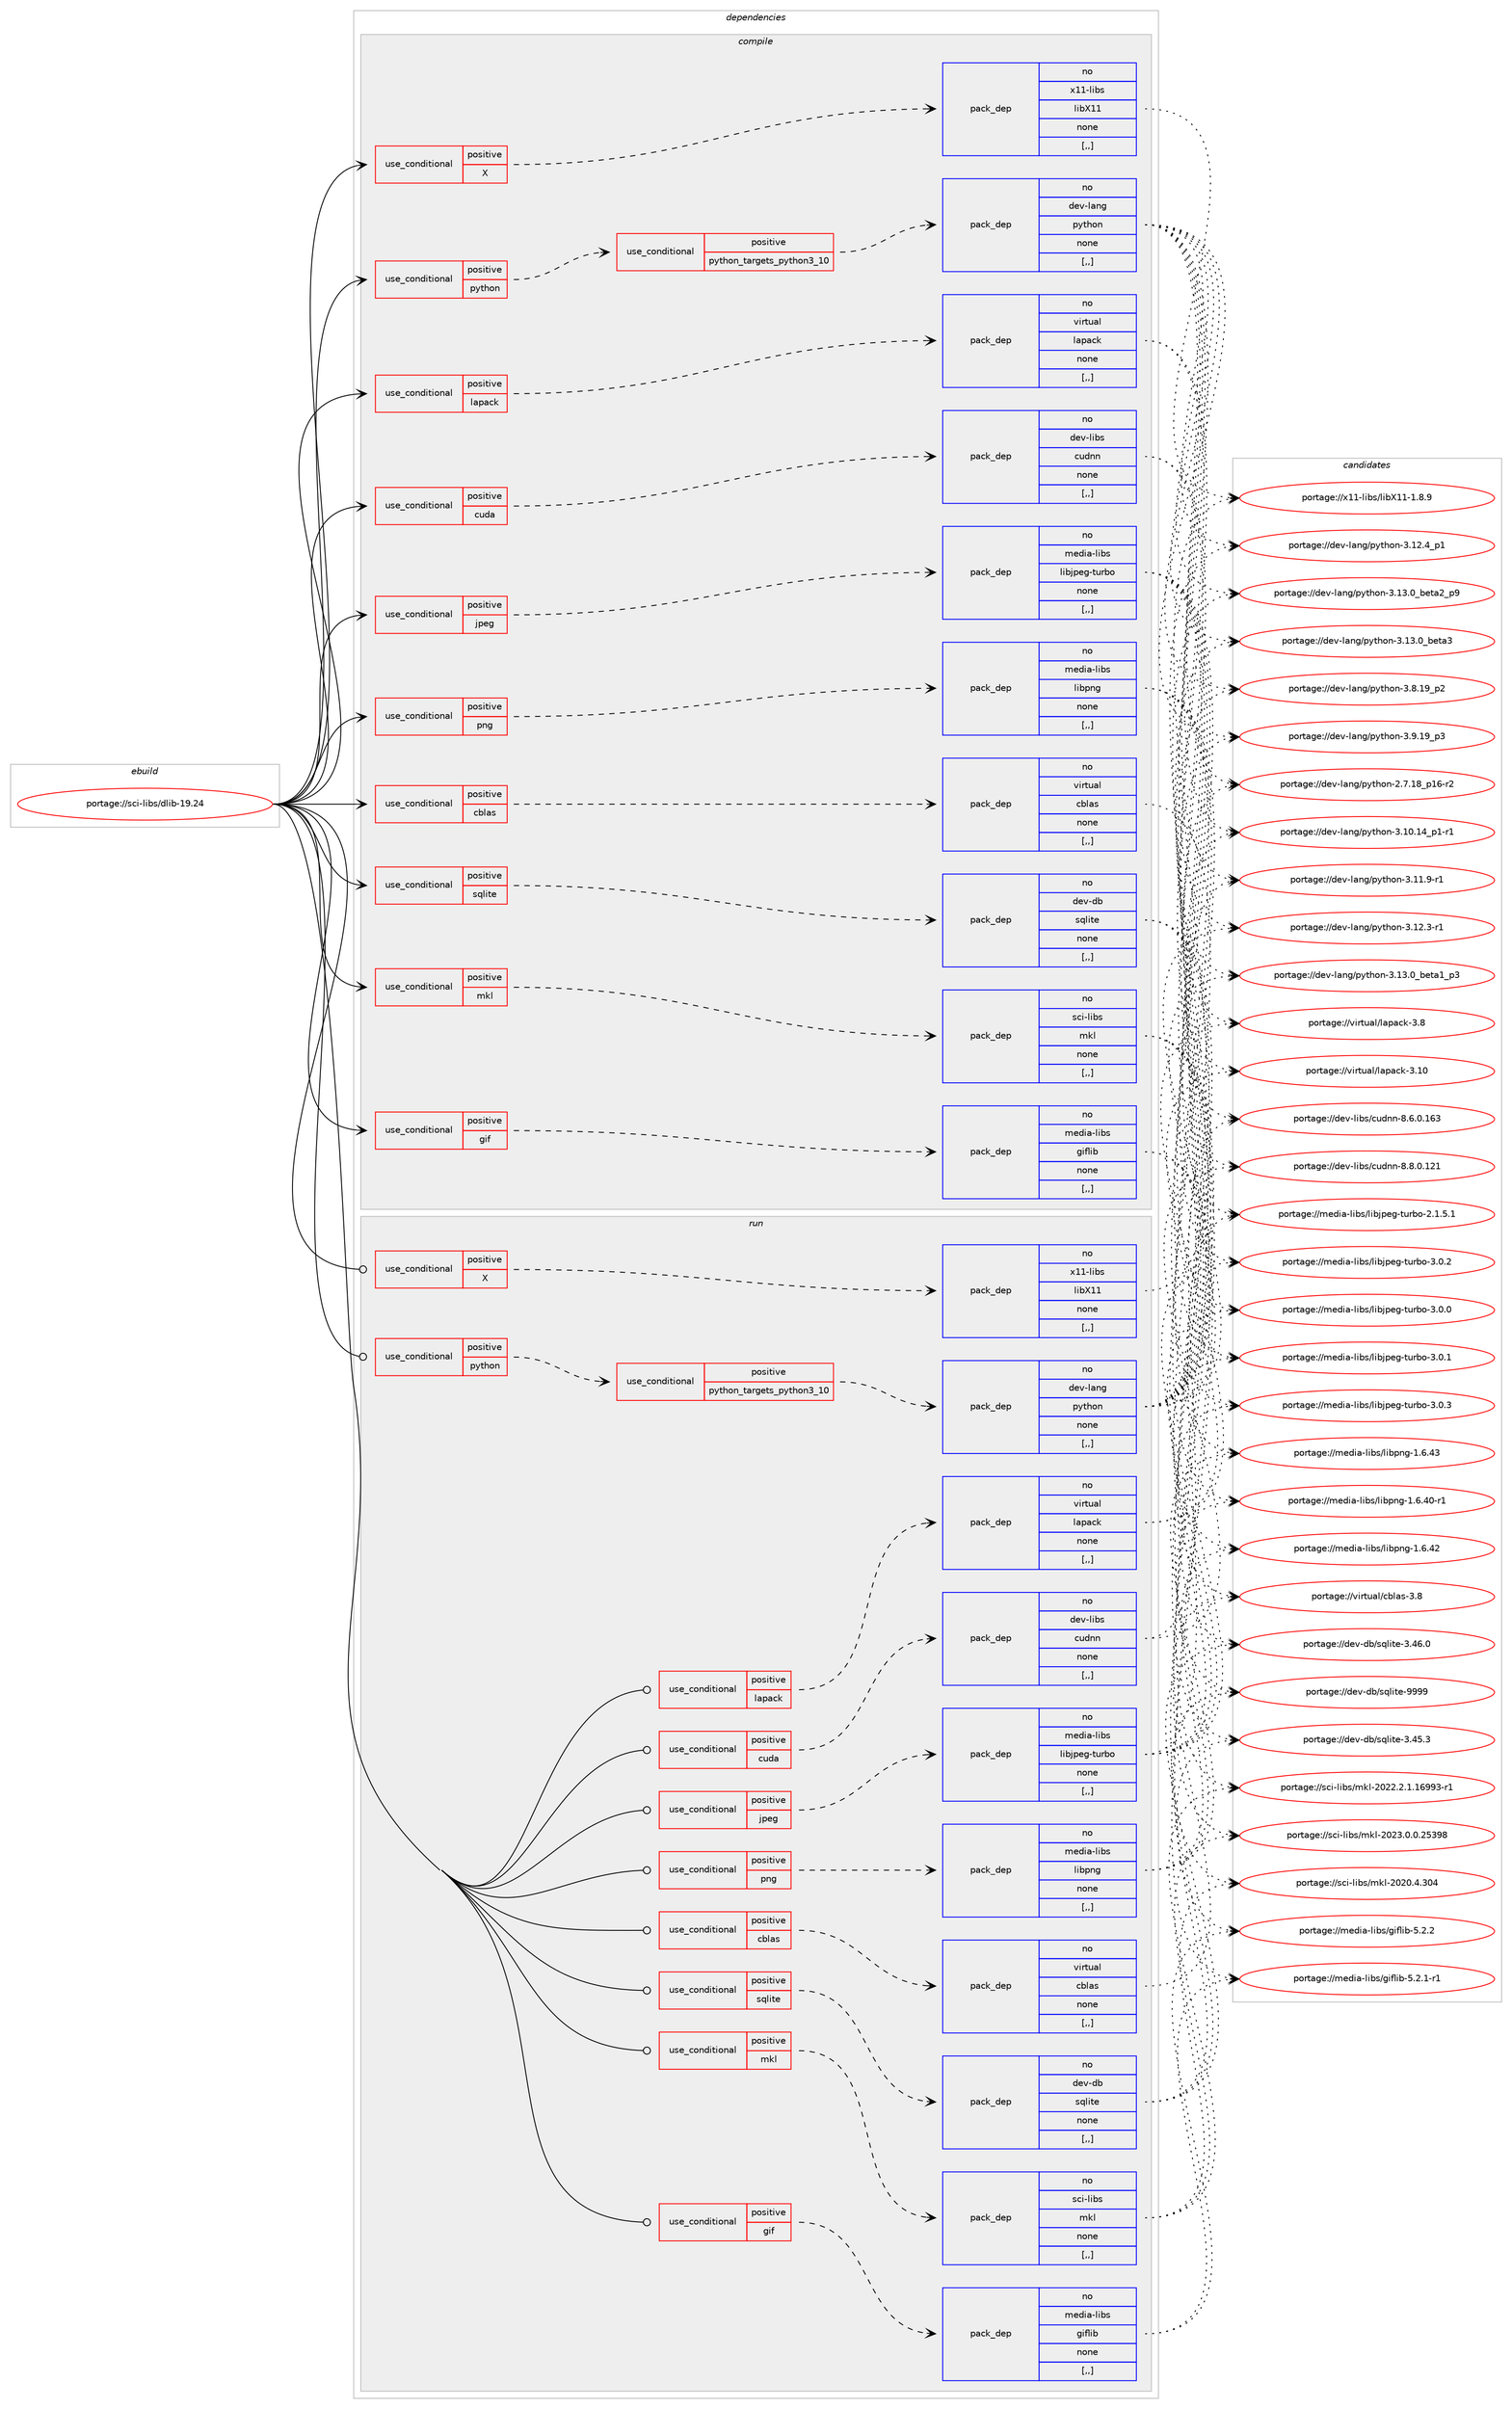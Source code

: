 digraph prolog {

# *************
# Graph options
# *************

newrank=true;
concentrate=true;
compound=true;
graph [rankdir=LR,fontname=Helvetica,fontsize=10,ranksep=1.5];#, ranksep=2.5, nodesep=0.2];
edge  [arrowhead=vee];
node  [fontname=Helvetica,fontsize=10];

# **********
# The ebuild
# **********

subgraph cluster_leftcol {
color=gray;
rank=same;
label=<<i>ebuild</i>>;
id [label="portage://sci-libs/dlib-19.24", color=red, width=4, href="../sci-libs/dlib-19.24.svg"];
}

# ****************
# The dependencies
# ****************

subgraph cluster_midcol {
color=gray;
label=<<i>dependencies</i>>;
subgraph cluster_compile {
fillcolor="#eeeeee";
style=filled;
label=<<i>compile</i>>;
subgraph cond103316 {
dependency391601 [label=<<TABLE BORDER="0" CELLBORDER="1" CELLSPACING="0" CELLPADDING="4"><TR><TD ROWSPAN="3" CELLPADDING="10">use_conditional</TD></TR><TR><TD>positive</TD></TR><TR><TD>X</TD></TR></TABLE>>, shape=none, color=red];
subgraph pack285502 {
dependency391602 [label=<<TABLE BORDER="0" CELLBORDER="1" CELLSPACING="0" CELLPADDING="4" WIDTH="220"><TR><TD ROWSPAN="6" CELLPADDING="30">pack_dep</TD></TR><TR><TD WIDTH="110">no</TD></TR><TR><TD>x11-libs</TD></TR><TR><TD>libX11</TD></TR><TR><TD>none</TD></TR><TR><TD>[,,]</TD></TR></TABLE>>, shape=none, color=blue];
}
dependency391601:e -> dependency391602:w [weight=20,style="dashed",arrowhead="vee"];
}
id:e -> dependency391601:w [weight=20,style="solid",arrowhead="vee"];
subgraph cond103317 {
dependency391603 [label=<<TABLE BORDER="0" CELLBORDER="1" CELLSPACING="0" CELLPADDING="4"><TR><TD ROWSPAN="3" CELLPADDING="10">use_conditional</TD></TR><TR><TD>positive</TD></TR><TR><TD>cblas</TD></TR></TABLE>>, shape=none, color=red];
subgraph pack285503 {
dependency391604 [label=<<TABLE BORDER="0" CELLBORDER="1" CELLSPACING="0" CELLPADDING="4" WIDTH="220"><TR><TD ROWSPAN="6" CELLPADDING="30">pack_dep</TD></TR><TR><TD WIDTH="110">no</TD></TR><TR><TD>virtual</TD></TR><TR><TD>cblas</TD></TR><TR><TD>none</TD></TR><TR><TD>[,,]</TD></TR></TABLE>>, shape=none, color=blue];
}
dependency391603:e -> dependency391604:w [weight=20,style="dashed",arrowhead="vee"];
}
id:e -> dependency391603:w [weight=20,style="solid",arrowhead="vee"];
subgraph cond103318 {
dependency391605 [label=<<TABLE BORDER="0" CELLBORDER="1" CELLSPACING="0" CELLPADDING="4"><TR><TD ROWSPAN="3" CELLPADDING="10">use_conditional</TD></TR><TR><TD>positive</TD></TR><TR><TD>cuda</TD></TR></TABLE>>, shape=none, color=red];
subgraph pack285504 {
dependency391606 [label=<<TABLE BORDER="0" CELLBORDER="1" CELLSPACING="0" CELLPADDING="4" WIDTH="220"><TR><TD ROWSPAN="6" CELLPADDING="30">pack_dep</TD></TR><TR><TD WIDTH="110">no</TD></TR><TR><TD>dev-libs</TD></TR><TR><TD>cudnn</TD></TR><TR><TD>none</TD></TR><TR><TD>[,,]</TD></TR></TABLE>>, shape=none, color=blue];
}
dependency391605:e -> dependency391606:w [weight=20,style="dashed",arrowhead="vee"];
}
id:e -> dependency391605:w [weight=20,style="solid",arrowhead="vee"];
subgraph cond103319 {
dependency391607 [label=<<TABLE BORDER="0" CELLBORDER="1" CELLSPACING="0" CELLPADDING="4"><TR><TD ROWSPAN="3" CELLPADDING="10">use_conditional</TD></TR><TR><TD>positive</TD></TR><TR><TD>gif</TD></TR></TABLE>>, shape=none, color=red];
subgraph pack285505 {
dependency391608 [label=<<TABLE BORDER="0" CELLBORDER="1" CELLSPACING="0" CELLPADDING="4" WIDTH="220"><TR><TD ROWSPAN="6" CELLPADDING="30">pack_dep</TD></TR><TR><TD WIDTH="110">no</TD></TR><TR><TD>media-libs</TD></TR><TR><TD>giflib</TD></TR><TR><TD>none</TD></TR><TR><TD>[,,]</TD></TR></TABLE>>, shape=none, color=blue];
}
dependency391607:e -> dependency391608:w [weight=20,style="dashed",arrowhead="vee"];
}
id:e -> dependency391607:w [weight=20,style="solid",arrowhead="vee"];
subgraph cond103320 {
dependency391609 [label=<<TABLE BORDER="0" CELLBORDER="1" CELLSPACING="0" CELLPADDING="4"><TR><TD ROWSPAN="3" CELLPADDING="10">use_conditional</TD></TR><TR><TD>positive</TD></TR><TR><TD>jpeg</TD></TR></TABLE>>, shape=none, color=red];
subgraph pack285506 {
dependency391610 [label=<<TABLE BORDER="0" CELLBORDER="1" CELLSPACING="0" CELLPADDING="4" WIDTH="220"><TR><TD ROWSPAN="6" CELLPADDING="30">pack_dep</TD></TR><TR><TD WIDTH="110">no</TD></TR><TR><TD>media-libs</TD></TR><TR><TD>libjpeg-turbo</TD></TR><TR><TD>none</TD></TR><TR><TD>[,,]</TD></TR></TABLE>>, shape=none, color=blue];
}
dependency391609:e -> dependency391610:w [weight=20,style="dashed",arrowhead="vee"];
}
id:e -> dependency391609:w [weight=20,style="solid",arrowhead="vee"];
subgraph cond103321 {
dependency391611 [label=<<TABLE BORDER="0" CELLBORDER="1" CELLSPACING="0" CELLPADDING="4"><TR><TD ROWSPAN="3" CELLPADDING="10">use_conditional</TD></TR><TR><TD>positive</TD></TR><TR><TD>lapack</TD></TR></TABLE>>, shape=none, color=red];
subgraph pack285507 {
dependency391612 [label=<<TABLE BORDER="0" CELLBORDER="1" CELLSPACING="0" CELLPADDING="4" WIDTH="220"><TR><TD ROWSPAN="6" CELLPADDING="30">pack_dep</TD></TR><TR><TD WIDTH="110">no</TD></TR><TR><TD>virtual</TD></TR><TR><TD>lapack</TD></TR><TR><TD>none</TD></TR><TR><TD>[,,]</TD></TR></TABLE>>, shape=none, color=blue];
}
dependency391611:e -> dependency391612:w [weight=20,style="dashed",arrowhead="vee"];
}
id:e -> dependency391611:w [weight=20,style="solid",arrowhead="vee"];
subgraph cond103322 {
dependency391613 [label=<<TABLE BORDER="0" CELLBORDER="1" CELLSPACING="0" CELLPADDING="4"><TR><TD ROWSPAN="3" CELLPADDING="10">use_conditional</TD></TR><TR><TD>positive</TD></TR><TR><TD>mkl</TD></TR></TABLE>>, shape=none, color=red];
subgraph pack285508 {
dependency391614 [label=<<TABLE BORDER="0" CELLBORDER="1" CELLSPACING="0" CELLPADDING="4" WIDTH="220"><TR><TD ROWSPAN="6" CELLPADDING="30">pack_dep</TD></TR><TR><TD WIDTH="110">no</TD></TR><TR><TD>sci-libs</TD></TR><TR><TD>mkl</TD></TR><TR><TD>none</TD></TR><TR><TD>[,,]</TD></TR></TABLE>>, shape=none, color=blue];
}
dependency391613:e -> dependency391614:w [weight=20,style="dashed",arrowhead="vee"];
}
id:e -> dependency391613:w [weight=20,style="solid",arrowhead="vee"];
subgraph cond103323 {
dependency391615 [label=<<TABLE BORDER="0" CELLBORDER="1" CELLSPACING="0" CELLPADDING="4"><TR><TD ROWSPAN="3" CELLPADDING="10">use_conditional</TD></TR><TR><TD>positive</TD></TR><TR><TD>png</TD></TR></TABLE>>, shape=none, color=red];
subgraph pack285509 {
dependency391616 [label=<<TABLE BORDER="0" CELLBORDER="1" CELLSPACING="0" CELLPADDING="4" WIDTH="220"><TR><TD ROWSPAN="6" CELLPADDING="30">pack_dep</TD></TR><TR><TD WIDTH="110">no</TD></TR><TR><TD>media-libs</TD></TR><TR><TD>libpng</TD></TR><TR><TD>none</TD></TR><TR><TD>[,,]</TD></TR></TABLE>>, shape=none, color=blue];
}
dependency391615:e -> dependency391616:w [weight=20,style="dashed",arrowhead="vee"];
}
id:e -> dependency391615:w [weight=20,style="solid",arrowhead="vee"];
subgraph cond103324 {
dependency391617 [label=<<TABLE BORDER="0" CELLBORDER="1" CELLSPACING="0" CELLPADDING="4"><TR><TD ROWSPAN="3" CELLPADDING="10">use_conditional</TD></TR><TR><TD>positive</TD></TR><TR><TD>python</TD></TR></TABLE>>, shape=none, color=red];
subgraph cond103325 {
dependency391618 [label=<<TABLE BORDER="0" CELLBORDER="1" CELLSPACING="0" CELLPADDING="4"><TR><TD ROWSPAN="3" CELLPADDING="10">use_conditional</TD></TR><TR><TD>positive</TD></TR><TR><TD>python_targets_python3_10</TD></TR></TABLE>>, shape=none, color=red];
subgraph pack285510 {
dependency391619 [label=<<TABLE BORDER="0" CELLBORDER="1" CELLSPACING="0" CELLPADDING="4" WIDTH="220"><TR><TD ROWSPAN="6" CELLPADDING="30">pack_dep</TD></TR><TR><TD WIDTH="110">no</TD></TR><TR><TD>dev-lang</TD></TR><TR><TD>python</TD></TR><TR><TD>none</TD></TR><TR><TD>[,,]</TD></TR></TABLE>>, shape=none, color=blue];
}
dependency391618:e -> dependency391619:w [weight=20,style="dashed",arrowhead="vee"];
}
dependency391617:e -> dependency391618:w [weight=20,style="dashed",arrowhead="vee"];
}
id:e -> dependency391617:w [weight=20,style="solid",arrowhead="vee"];
subgraph cond103326 {
dependency391620 [label=<<TABLE BORDER="0" CELLBORDER="1" CELLSPACING="0" CELLPADDING="4"><TR><TD ROWSPAN="3" CELLPADDING="10">use_conditional</TD></TR><TR><TD>positive</TD></TR><TR><TD>sqlite</TD></TR></TABLE>>, shape=none, color=red];
subgraph pack285511 {
dependency391621 [label=<<TABLE BORDER="0" CELLBORDER="1" CELLSPACING="0" CELLPADDING="4" WIDTH="220"><TR><TD ROWSPAN="6" CELLPADDING="30">pack_dep</TD></TR><TR><TD WIDTH="110">no</TD></TR><TR><TD>dev-db</TD></TR><TR><TD>sqlite</TD></TR><TR><TD>none</TD></TR><TR><TD>[,,]</TD></TR></TABLE>>, shape=none, color=blue];
}
dependency391620:e -> dependency391621:w [weight=20,style="dashed",arrowhead="vee"];
}
id:e -> dependency391620:w [weight=20,style="solid",arrowhead="vee"];
}
subgraph cluster_compileandrun {
fillcolor="#eeeeee";
style=filled;
label=<<i>compile and run</i>>;
}
subgraph cluster_run {
fillcolor="#eeeeee";
style=filled;
label=<<i>run</i>>;
subgraph cond103327 {
dependency391622 [label=<<TABLE BORDER="0" CELLBORDER="1" CELLSPACING="0" CELLPADDING="4"><TR><TD ROWSPAN="3" CELLPADDING="10">use_conditional</TD></TR><TR><TD>positive</TD></TR><TR><TD>X</TD></TR></TABLE>>, shape=none, color=red];
subgraph pack285512 {
dependency391623 [label=<<TABLE BORDER="0" CELLBORDER="1" CELLSPACING="0" CELLPADDING="4" WIDTH="220"><TR><TD ROWSPAN="6" CELLPADDING="30">pack_dep</TD></TR><TR><TD WIDTH="110">no</TD></TR><TR><TD>x11-libs</TD></TR><TR><TD>libX11</TD></TR><TR><TD>none</TD></TR><TR><TD>[,,]</TD></TR></TABLE>>, shape=none, color=blue];
}
dependency391622:e -> dependency391623:w [weight=20,style="dashed",arrowhead="vee"];
}
id:e -> dependency391622:w [weight=20,style="solid",arrowhead="odot"];
subgraph cond103328 {
dependency391624 [label=<<TABLE BORDER="0" CELLBORDER="1" CELLSPACING="0" CELLPADDING="4"><TR><TD ROWSPAN="3" CELLPADDING="10">use_conditional</TD></TR><TR><TD>positive</TD></TR><TR><TD>cblas</TD></TR></TABLE>>, shape=none, color=red];
subgraph pack285513 {
dependency391625 [label=<<TABLE BORDER="0" CELLBORDER="1" CELLSPACING="0" CELLPADDING="4" WIDTH="220"><TR><TD ROWSPAN="6" CELLPADDING="30">pack_dep</TD></TR><TR><TD WIDTH="110">no</TD></TR><TR><TD>virtual</TD></TR><TR><TD>cblas</TD></TR><TR><TD>none</TD></TR><TR><TD>[,,]</TD></TR></TABLE>>, shape=none, color=blue];
}
dependency391624:e -> dependency391625:w [weight=20,style="dashed",arrowhead="vee"];
}
id:e -> dependency391624:w [weight=20,style="solid",arrowhead="odot"];
subgraph cond103329 {
dependency391626 [label=<<TABLE BORDER="0" CELLBORDER="1" CELLSPACING="0" CELLPADDING="4"><TR><TD ROWSPAN="3" CELLPADDING="10">use_conditional</TD></TR><TR><TD>positive</TD></TR><TR><TD>cuda</TD></TR></TABLE>>, shape=none, color=red];
subgraph pack285514 {
dependency391627 [label=<<TABLE BORDER="0" CELLBORDER="1" CELLSPACING="0" CELLPADDING="4" WIDTH="220"><TR><TD ROWSPAN="6" CELLPADDING="30">pack_dep</TD></TR><TR><TD WIDTH="110">no</TD></TR><TR><TD>dev-libs</TD></TR><TR><TD>cudnn</TD></TR><TR><TD>none</TD></TR><TR><TD>[,,]</TD></TR></TABLE>>, shape=none, color=blue];
}
dependency391626:e -> dependency391627:w [weight=20,style="dashed",arrowhead="vee"];
}
id:e -> dependency391626:w [weight=20,style="solid",arrowhead="odot"];
subgraph cond103330 {
dependency391628 [label=<<TABLE BORDER="0" CELLBORDER="1" CELLSPACING="0" CELLPADDING="4"><TR><TD ROWSPAN="3" CELLPADDING="10">use_conditional</TD></TR><TR><TD>positive</TD></TR><TR><TD>gif</TD></TR></TABLE>>, shape=none, color=red];
subgraph pack285515 {
dependency391629 [label=<<TABLE BORDER="0" CELLBORDER="1" CELLSPACING="0" CELLPADDING="4" WIDTH="220"><TR><TD ROWSPAN="6" CELLPADDING="30">pack_dep</TD></TR><TR><TD WIDTH="110">no</TD></TR><TR><TD>media-libs</TD></TR><TR><TD>giflib</TD></TR><TR><TD>none</TD></TR><TR><TD>[,,]</TD></TR></TABLE>>, shape=none, color=blue];
}
dependency391628:e -> dependency391629:w [weight=20,style="dashed",arrowhead="vee"];
}
id:e -> dependency391628:w [weight=20,style="solid",arrowhead="odot"];
subgraph cond103331 {
dependency391630 [label=<<TABLE BORDER="0" CELLBORDER="1" CELLSPACING="0" CELLPADDING="4"><TR><TD ROWSPAN="3" CELLPADDING="10">use_conditional</TD></TR><TR><TD>positive</TD></TR><TR><TD>jpeg</TD></TR></TABLE>>, shape=none, color=red];
subgraph pack285516 {
dependency391631 [label=<<TABLE BORDER="0" CELLBORDER="1" CELLSPACING="0" CELLPADDING="4" WIDTH="220"><TR><TD ROWSPAN="6" CELLPADDING="30">pack_dep</TD></TR><TR><TD WIDTH="110">no</TD></TR><TR><TD>media-libs</TD></TR><TR><TD>libjpeg-turbo</TD></TR><TR><TD>none</TD></TR><TR><TD>[,,]</TD></TR></TABLE>>, shape=none, color=blue];
}
dependency391630:e -> dependency391631:w [weight=20,style="dashed",arrowhead="vee"];
}
id:e -> dependency391630:w [weight=20,style="solid",arrowhead="odot"];
subgraph cond103332 {
dependency391632 [label=<<TABLE BORDER="0" CELLBORDER="1" CELLSPACING="0" CELLPADDING="4"><TR><TD ROWSPAN="3" CELLPADDING="10">use_conditional</TD></TR><TR><TD>positive</TD></TR><TR><TD>lapack</TD></TR></TABLE>>, shape=none, color=red];
subgraph pack285517 {
dependency391633 [label=<<TABLE BORDER="0" CELLBORDER="1" CELLSPACING="0" CELLPADDING="4" WIDTH="220"><TR><TD ROWSPAN="6" CELLPADDING="30">pack_dep</TD></TR><TR><TD WIDTH="110">no</TD></TR><TR><TD>virtual</TD></TR><TR><TD>lapack</TD></TR><TR><TD>none</TD></TR><TR><TD>[,,]</TD></TR></TABLE>>, shape=none, color=blue];
}
dependency391632:e -> dependency391633:w [weight=20,style="dashed",arrowhead="vee"];
}
id:e -> dependency391632:w [weight=20,style="solid",arrowhead="odot"];
subgraph cond103333 {
dependency391634 [label=<<TABLE BORDER="0" CELLBORDER="1" CELLSPACING="0" CELLPADDING="4"><TR><TD ROWSPAN="3" CELLPADDING="10">use_conditional</TD></TR><TR><TD>positive</TD></TR><TR><TD>mkl</TD></TR></TABLE>>, shape=none, color=red];
subgraph pack285518 {
dependency391635 [label=<<TABLE BORDER="0" CELLBORDER="1" CELLSPACING="0" CELLPADDING="4" WIDTH="220"><TR><TD ROWSPAN="6" CELLPADDING="30">pack_dep</TD></TR><TR><TD WIDTH="110">no</TD></TR><TR><TD>sci-libs</TD></TR><TR><TD>mkl</TD></TR><TR><TD>none</TD></TR><TR><TD>[,,]</TD></TR></TABLE>>, shape=none, color=blue];
}
dependency391634:e -> dependency391635:w [weight=20,style="dashed",arrowhead="vee"];
}
id:e -> dependency391634:w [weight=20,style="solid",arrowhead="odot"];
subgraph cond103334 {
dependency391636 [label=<<TABLE BORDER="0" CELLBORDER="1" CELLSPACING="0" CELLPADDING="4"><TR><TD ROWSPAN="3" CELLPADDING="10">use_conditional</TD></TR><TR><TD>positive</TD></TR><TR><TD>png</TD></TR></TABLE>>, shape=none, color=red];
subgraph pack285519 {
dependency391637 [label=<<TABLE BORDER="0" CELLBORDER="1" CELLSPACING="0" CELLPADDING="4" WIDTH="220"><TR><TD ROWSPAN="6" CELLPADDING="30">pack_dep</TD></TR><TR><TD WIDTH="110">no</TD></TR><TR><TD>media-libs</TD></TR><TR><TD>libpng</TD></TR><TR><TD>none</TD></TR><TR><TD>[,,]</TD></TR></TABLE>>, shape=none, color=blue];
}
dependency391636:e -> dependency391637:w [weight=20,style="dashed",arrowhead="vee"];
}
id:e -> dependency391636:w [weight=20,style="solid",arrowhead="odot"];
subgraph cond103335 {
dependency391638 [label=<<TABLE BORDER="0" CELLBORDER="1" CELLSPACING="0" CELLPADDING="4"><TR><TD ROWSPAN="3" CELLPADDING="10">use_conditional</TD></TR><TR><TD>positive</TD></TR><TR><TD>python</TD></TR></TABLE>>, shape=none, color=red];
subgraph cond103336 {
dependency391639 [label=<<TABLE BORDER="0" CELLBORDER="1" CELLSPACING="0" CELLPADDING="4"><TR><TD ROWSPAN="3" CELLPADDING="10">use_conditional</TD></TR><TR><TD>positive</TD></TR><TR><TD>python_targets_python3_10</TD></TR></TABLE>>, shape=none, color=red];
subgraph pack285520 {
dependency391640 [label=<<TABLE BORDER="0" CELLBORDER="1" CELLSPACING="0" CELLPADDING="4" WIDTH="220"><TR><TD ROWSPAN="6" CELLPADDING="30">pack_dep</TD></TR><TR><TD WIDTH="110">no</TD></TR><TR><TD>dev-lang</TD></TR><TR><TD>python</TD></TR><TR><TD>none</TD></TR><TR><TD>[,,]</TD></TR></TABLE>>, shape=none, color=blue];
}
dependency391639:e -> dependency391640:w [weight=20,style="dashed",arrowhead="vee"];
}
dependency391638:e -> dependency391639:w [weight=20,style="dashed",arrowhead="vee"];
}
id:e -> dependency391638:w [weight=20,style="solid",arrowhead="odot"];
subgraph cond103337 {
dependency391641 [label=<<TABLE BORDER="0" CELLBORDER="1" CELLSPACING="0" CELLPADDING="4"><TR><TD ROWSPAN="3" CELLPADDING="10">use_conditional</TD></TR><TR><TD>positive</TD></TR><TR><TD>sqlite</TD></TR></TABLE>>, shape=none, color=red];
subgraph pack285521 {
dependency391642 [label=<<TABLE BORDER="0" CELLBORDER="1" CELLSPACING="0" CELLPADDING="4" WIDTH="220"><TR><TD ROWSPAN="6" CELLPADDING="30">pack_dep</TD></TR><TR><TD WIDTH="110">no</TD></TR><TR><TD>dev-db</TD></TR><TR><TD>sqlite</TD></TR><TR><TD>none</TD></TR><TR><TD>[,,]</TD></TR></TABLE>>, shape=none, color=blue];
}
dependency391641:e -> dependency391642:w [weight=20,style="dashed",arrowhead="vee"];
}
id:e -> dependency391641:w [weight=20,style="solid",arrowhead="odot"];
}
}

# **************
# The candidates
# **************

subgraph cluster_choices {
rank=same;
color=gray;
label=<<i>candidates</i>>;

subgraph choice285502 {
color=black;
nodesep=1;
choice120494945108105981154710810598884949454946564657 [label="portage://x11-libs/libX11-1.8.9", color=red, width=4,href="../x11-libs/libX11-1.8.9.svg"];
dependency391602:e -> choice120494945108105981154710810598884949454946564657:w [style=dotted,weight="100"];
}
subgraph choice285503 {
color=black;
nodesep=1;
choice118105114116117971084799981089711545514656 [label="portage://virtual/cblas-3.8", color=red, width=4,href="../virtual/cblas-3.8.svg"];
dependency391604:e -> choice118105114116117971084799981089711545514656:w [style=dotted,weight="100"];
}
subgraph choice285504 {
color=black;
nodesep=1;
choice1001011184510810598115479911710011011045564654464846495451 [label="portage://dev-libs/cudnn-8.6.0.163", color=red, width=4,href="../dev-libs/cudnn-8.6.0.163.svg"];
choice1001011184510810598115479911710011011045564656464846495049 [label="portage://dev-libs/cudnn-8.8.0.121", color=red, width=4,href="../dev-libs/cudnn-8.8.0.121.svg"];
dependency391606:e -> choice1001011184510810598115479911710011011045564654464846495451:w [style=dotted,weight="100"];
dependency391606:e -> choice1001011184510810598115479911710011011045564656464846495049:w [style=dotted,weight="100"];
}
subgraph choice285505 {
color=black;
nodesep=1;
choice10910110010597451081059811547103105102108105984553465046494511449 [label="portage://media-libs/giflib-5.2.1-r1", color=red, width=4,href="../media-libs/giflib-5.2.1-r1.svg"];
choice1091011001059745108105981154710310510210810598455346504650 [label="portage://media-libs/giflib-5.2.2", color=red, width=4,href="../media-libs/giflib-5.2.2.svg"];
dependency391608:e -> choice10910110010597451081059811547103105102108105984553465046494511449:w [style=dotted,weight="100"];
dependency391608:e -> choice1091011001059745108105981154710310510210810598455346504650:w [style=dotted,weight="100"];
}
subgraph choice285506 {
color=black;
nodesep=1;
choice109101100105974510810598115471081059810611210110345116117114981114550464946534649 [label="portage://media-libs/libjpeg-turbo-2.1.5.1", color=red, width=4,href="../media-libs/libjpeg-turbo-2.1.5.1.svg"];
choice10910110010597451081059811547108105981061121011034511611711498111455146484648 [label="portage://media-libs/libjpeg-turbo-3.0.0", color=red, width=4,href="../media-libs/libjpeg-turbo-3.0.0.svg"];
choice10910110010597451081059811547108105981061121011034511611711498111455146484649 [label="portage://media-libs/libjpeg-turbo-3.0.1", color=red, width=4,href="../media-libs/libjpeg-turbo-3.0.1.svg"];
choice10910110010597451081059811547108105981061121011034511611711498111455146484650 [label="portage://media-libs/libjpeg-turbo-3.0.2", color=red, width=4,href="../media-libs/libjpeg-turbo-3.0.2.svg"];
choice10910110010597451081059811547108105981061121011034511611711498111455146484651 [label="portage://media-libs/libjpeg-turbo-3.0.3", color=red, width=4,href="../media-libs/libjpeg-turbo-3.0.3.svg"];
dependency391610:e -> choice109101100105974510810598115471081059810611210110345116117114981114550464946534649:w [style=dotted,weight="100"];
dependency391610:e -> choice10910110010597451081059811547108105981061121011034511611711498111455146484648:w [style=dotted,weight="100"];
dependency391610:e -> choice10910110010597451081059811547108105981061121011034511611711498111455146484649:w [style=dotted,weight="100"];
dependency391610:e -> choice10910110010597451081059811547108105981061121011034511611711498111455146484650:w [style=dotted,weight="100"];
dependency391610:e -> choice10910110010597451081059811547108105981061121011034511611711498111455146484651:w [style=dotted,weight="100"];
}
subgraph choice285507 {
color=black;
nodesep=1;
choice11810511411611797108471089711297991074551464948 [label="portage://virtual/lapack-3.10", color=red, width=4,href="../virtual/lapack-3.10.svg"];
choice118105114116117971084710897112979910745514656 [label="portage://virtual/lapack-3.8", color=red, width=4,href="../virtual/lapack-3.8.svg"];
dependency391612:e -> choice11810511411611797108471089711297991074551464948:w [style=dotted,weight="100"];
dependency391612:e -> choice118105114116117971084710897112979910745514656:w [style=dotted,weight="100"];
}
subgraph choice285508 {
color=black;
nodesep=1;
choice115991054510810598115471091071084550485048465246514852 [label="portage://sci-libs/mkl-2020.4.304", color=red, width=4,href="../sci-libs/mkl-2020.4.304.svg"];
choice115991054510810598115471091071084550485050465046494649545757514511449 [label="portage://sci-libs/mkl-2022.2.1.16993-r1", color=red, width=4,href="../sci-libs/mkl-2022.2.1.16993-r1.svg"];
choice11599105451081059811547109107108455048505146484648465053515756 [label="portage://sci-libs/mkl-2023.0.0.25398", color=red, width=4,href="../sci-libs/mkl-2023.0.0.25398.svg"];
dependency391614:e -> choice115991054510810598115471091071084550485048465246514852:w [style=dotted,weight="100"];
dependency391614:e -> choice115991054510810598115471091071084550485050465046494649545757514511449:w [style=dotted,weight="100"];
dependency391614:e -> choice11599105451081059811547109107108455048505146484648465053515756:w [style=dotted,weight="100"];
}
subgraph choice285509 {
color=black;
nodesep=1;
choice1091011001059745108105981154710810598112110103454946544652484511449 [label="portage://media-libs/libpng-1.6.40-r1", color=red, width=4,href="../media-libs/libpng-1.6.40-r1.svg"];
choice109101100105974510810598115471081059811211010345494654465250 [label="portage://media-libs/libpng-1.6.42", color=red, width=4,href="../media-libs/libpng-1.6.42.svg"];
choice109101100105974510810598115471081059811211010345494654465251 [label="portage://media-libs/libpng-1.6.43", color=red, width=4,href="../media-libs/libpng-1.6.43.svg"];
dependency391616:e -> choice1091011001059745108105981154710810598112110103454946544652484511449:w [style=dotted,weight="100"];
dependency391616:e -> choice109101100105974510810598115471081059811211010345494654465250:w [style=dotted,weight="100"];
dependency391616:e -> choice109101100105974510810598115471081059811211010345494654465251:w [style=dotted,weight="100"];
}
subgraph choice285510 {
color=black;
nodesep=1;
choice100101118451089711010347112121116104111110455046554649569511249544511450 [label="portage://dev-lang/python-2.7.18_p16-r2", color=red, width=4,href="../dev-lang/python-2.7.18_p16-r2.svg"];
choice100101118451089711010347112121116104111110455146494846495295112494511449 [label="portage://dev-lang/python-3.10.14_p1-r1", color=red, width=4,href="../dev-lang/python-3.10.14_p1-r1.svg"];
choice100101118451089711010347112121116104111110455146494946574511449 [label="portage://dev-lang/python-3.11.9-r1", color=red, width=4,href="../dev-lang/python-3.11.9-r1.svg"];
choice100101118451089711010347112121116104111110455146495046514511449 [label="portage://dev-lang/python-3.12.3-r1", color=red, width=4,href="../dev-lang/python-3.12.3-r1.svg"];
choice100101118451089711010347112121116104111110455146495046529511249 [label="portage://dev-lang/python-3.12.4_p1", color=red, width=4,href="../dev-lang/python-3.12.4_p1.svg"];
choice10010111845108971101034711212111610411111045514649514648959810111697499511251 [label="portage://dev-lang/python-3.13.0_beta1_p3", color=red, width=4,href="../dev-lang/python-3.13.0_beta1_p3.svg"];
choice10010111845108971101034711212111610411111045514649514648959810111697509511257 [label="portage://dev-lang/python-3.13.0_beta2_p9", color=red, width=4,href="../dev-lang/python-3.13.0_beta2_p9.svg"];
choice1001011184510897110103471121211161041111104551464951464895981011169751 [label="portage://dev-lang/python-3.13.0_beta3", color=red, width=4,href="../dev-lang/python-3.13.0_beta3.svg"];
choice100101118451089711010347112121116104111110455146564649579511250 [label="portage://dev-lang/python-3.8.19_p2", color=red, width=4,href="../dev-lang/python-3.8.19_p2.svg"];
choice100101118451089711010347112121116104111110455146574649579511251 [label="portage://dev-lang/python-3.9.19_p3", color=red, width=4,href="../dev-lang/python-3.9.19_p3.svg"];
dependency391619:e -> choice100101118451089711010347112121116104111110455046554649569511249544511450:w [style=dotted,weight="100"];
dependency391619:e -> choice100101118451089711010347112121116104111110455146494846495295112494511449:w [style=dotted,weight="100"];
dependency391619:e -> choice100101118451089711010347112121116104111110455146494946574511449:w [style=dotted,weight="100"];
dependency391619:e -> choice100101118451089711010347112121116104111110455146495046514511449:w [style=dotted,weight="100"];
dependency391619:e -> choice100101118451089711010347112121116104111110455146495046529511249:w [style=dotted,weight="100"];
dependency391619:e -> choice10010111845108971101034711212111610411111045514649514648959810111697499511251:w [style=dotted,weight="100"];
dependency391619:e -> choice10010111845108971101034711212111610411111045514649514648959810111697509511257:w [style=dotted,weight="100"];
dependency391619:e -> choice1001011184510897110103471121211161041111104551464951464895981011169751:w [style=dotted,weight="100"];
dependency391619:e -> choice100101118451089711010347112121116104111110455146564649579511250:w [style=dotted,weight="100"];
dependency391619:e -> choice100101118451089711010347112121116104111110455146574649579511251:w [style=dotted,weight="100"];
}
subgraph choice285511 {
color=black;
nodesep=1;
choice10010111845100984711511310810511610145514652534651 [label="portage://dev-db/sqlite-3.45.3", color=red, width=4,href="../dev-db/sqlite-3.45.3.svg"];
choice10010111845100984711511310810511610145514652544648 [label="portage://dev-db/sqlite-3.46.0", color=red, width=4,href="../dev-db/sqlite-3.46.0.svg"];
choice1001011184510098471151131081051161014557575757 [label="portage://dev-db/sqlite-9999", color=red, width=4,href="../dev-db/sqlite-9999.svg"];
dependency391621:e -> choice10010111845100984711511310810511610145514652534651:w [style=dotted,weight="100"];
dependency391621:e -> choice10010111845100984711511310810511610145514652544648:w [style=dotted,weight="100"];
dependency391621:e -> choice1001011184510098471151131081051161014557575757:w [style=dotted,weight="100"];
}
subgraph choice285512 {
color=black;
nodesep=1;
choice120494945108105981154710810598884949454946564657 [label="portage://x11-libs/libX11-1.8.9", color=red, width=4,href="../x11-libs/libX11-1.8.9.svg"];
dependency391623:e -> choice120494945108105981154710810598884949454946564657:w [style=dotted,weight="100"];
}
subgraph choice285513 {
color=black;
nodesep=1;
choice118105114116117971084799981089711545514656 [label="portage://virtual/cblas-3.8", color=red, width=4,href="../virtual/cblas-3.8.svg"];
dependency391625:e -> choice118105114116117971084799981089711545514656:w [style=dotted,weight="100"];
}
subgraph choice285514 {
color=black;
nodesep=1;
choice1001011184510810598115479911710011011045564654464846495451 [label="portage://dev-libs/cudnn-8.6.0.163", color=red, width=4,href="../dev-libs/cudnn-8.6.0.163.svg"];
choice1001011184510810598115479911710011011045564656464846495049 [label="portage://dev-libs/cudnn-8.8.0.121", color=red, width=4,href="../dev-libs/cudnn-8.8.0.121.svg"];
dependency391627:e -> choice1001011184510810598115479911710011011045564654464846495451:w [style=dotted,weight="100"];
dependency391627:e -> choice1001011184510810598115479911710011011045564656464846495049:w [style=dotted,weight="100"];
}
subgraph choice285515 {
color=black;
nodesep=1;
choice10910110010597451081059811547103105102108105984553465046494511449 [label="portage://media-libs/giflib-5.2.1-r1", color=red, width=4,href="../media-libs/giflib-5.2.1-r1.svg"];
choice1091011001059745108105981154710310510210810598455346504650 [label="portage://media-libs/giflib-5.2.2", color=red, width=4,href="../media-libs/giflib-5.2.2.svg"];
dependency391629:e -> choice10910110010597451081059811547103105102108105984553465046494511449:w [style=dotted,weight="100"];
dependency391629:e -> choice1091011001059745108105981154710310510210810598455346504650:w [style=dotted,weight="100"];
}
subgraph choice285516 {
color=black;
nodesep=1;
choice109101100105974510810598115471081059810611210110345116117114981114550464946534649 [label="portage://media-libs/libjpeg-turbo-2.1.5.1", color=red, width=4,href="../media-libs/libjpeg-turbo-2.1.5.1.svg"];
choice10910110010597451081059811547108105981061121011034511611711498111455146484648 [label="portage://media-libs/libjpeg-turbo-3.0.0", color=red, width=4,href="../media-libs/libjpeg-turbo-3.0.0.svg"];
choice10910110010597451081059811547108105981061121011034511611711498111455146484649 [label="portage://media-libs/libjpeg-turbo-3.0.1", color=red, width=4,href="../media-libs/libjpeg-turbo-3.0.1.svg"];
choice10910110010597451081059811547108105981061121011034511611711498111455146484650 [label="portage://media-libs/libjpeg-turbo-3.0.2", color=red, width=4,href="../media-libs/libjpeg-turbo-3.0.2.svg"];
choice10910110010597451081059811547108105981061121011034511611711498111455146484651 [label="portage://media-libs/libjpeg-turbo-3.0.3", color=red, width=4,href="../media-libs/libjpeg-turbo-3.0.3.svg"];
dependency391631:e -> choice109101100105974510810598115471081059810611210110345116117114981114550464946534649:w [style=dotted,weight="100"];
dependency391631:e -> choice10910110010597451081059811547108105981061121011034511611711498111455146484648:w [style=dotted,weight="100"];
dependency391631:e -> choice10910110010597451081059811547108105981061121011034511611711498111455146484649:w [style=dotted,weight="100"];
dependency391631:e -> choice10910110010597451081059811547108105981061121011034511611711498111455146484650:w [style=dotted,weight="100"];
dependency391631:e -> choice10910110010597451081059811547108105981061121011034511611711498111455146484651:w [style=dotted,weight="100"];
}
subgraph choice285517 {
color=black;
nodesep=1;
choice11810511411611797108471089711297991074551464948 [label="portage://virtual/lapack-3.10", color=red, width=4,href="../virtual/lapack-3.10.svg"];
choice118105114116117971084710897112979910745514656 [label="portage://virtual/lapack-3.8", color=red, width=4,href="../virtual/lapack-3.8.svg"];
dependency391633:e -> choice11810511411611797108471089711297991074551464948:w [style=dotted,weight="100"];
dependency391633:e -> choice118105114116117971084710897112979910745514656:w [style=dotted,weight="100"];
}
subgraph choice285518 {
color=black;
nodesep=1;
choice115991054510810598115471091071084550485048465246514852 [label="portage://sci-libs/mkl-2020.4.304", color=red, width=4,href="../sci-libs/mkl-2020.4.304.svg"];
choice115991054510810598115471091071084550485050465046494649545757514511449 [label="portage://sci-libs/mkl-2022.2.1.16993-r1", color=red, width=4,href="../sci-libs/mkl-2022.2.1.16993-r1.svg"];
choice11599105451081059811547109107108455048505146484648465053515756 [label="portage://sci-libs/mkl-2023.0.0.25398", color=red, width=4,href="../sci-libs/mkl-2023.0.0.25398.svg"];
dependency391635:e -> choice115991054510810598115471091071084550485048465246514852:w [style=dotted,weight="100"];
dependency391635:e -> choice115991054510810598115471091071084550485050465046494649545757514511449:w [style=dotted,weight="100"];
dependency391635:e -> choice11599105451081059811547109107108455048505146484648465053515756:w [style=dotted,weight="100"];
}
subgraph choice285519 {
color=black;
nodesep=1;
choice1091011001059745108105981154710810598112110103454946544652484511449 [label="portage://media-libs/libpng-1.6.40-r1", color=red, width=4,href="../media-libs/libpng-1.6.40-r1.svg"];
choice109101100105974510810598115471081059811211010345494654465250 [label="portage://media-libs/libpng-1.6.42", color=red, width=4,href="../media-libs/libpng-1.6.42.svg"];
choice109101100105974510810598115471081059811211010345494654465251 [label="portage://media-libs/libpng-1.6.43", color=red, width=4,href="../media-libs/libpng-1.6.43.svg"];
dependency391637:e -> choice1091011001059745108105981154710810598112110103454946544652484511449:w [style=dotted,weight="100"];
dependency391637:e -> choice109101100105974510810598115471081059811211010345494654465250:w [style=dotted,weight="100"];
dependency391637:e -> choice109101100105974510810598115471081059811211010345494654465251:w [style=dotted,weight="100"];
}
subgraph choice285520 {
color=black;
nodesep=1;
choice100101118451089711010347112121116104111110455046554649569511249544511450 [label="portage://dev-lang/python-2.7.18_p16-r2", color=red, width=4,href="../dev-lang/python-2.7.18_p16-r2.svg"];
choice100101118451089711010347112121116104111110455146494846495295112494511449 [label="portage://dev-lang/python-3.10.14_p1-r1", color=red, width=4,href="../dev-lang/python-3.10.14_p1-r1.svg"];
choice100101118451089711010347112121116104111110455146494946574511449 [label="portage://dev-lang/python-3.11.9-r1", color=red, width=4,href="../dev-lang/python-3.11.9-r1.svg"];
choice100101118451089711010347112121116104111110455146495046514511449 [label="portage://dev-lang/python-3.12.3-r1", color=red, width=4,href="../dev-lang/python-3.12.3-r1.svg"];
choice100101118451089711010347112121116104111110455146495046529511249 [label="portage://dev-lang/python-3.12.4_p1", color=red, width=4,href="../dev-lang/python-3.12.4_p1.svg"];
choice10010111845108971101034711212111610411111045514649514648959810111697499511251 [label="portage://dev-lang/python-3.13.0_beta1_p3", color=red, width=4,href="../dev-lang/python-3.13.0_beta1_p3.svg"];
choice10010111845108971101034711212111610411111045514649514648959810111697509511257 [label="portage://dev-lang/python-3.13.0_beta2_p9", color=red, width=4,href="../dev-lang/python-3.13.0_beta2_p9.svg"];
choice1001011184510897110103471121211161041111104551464951464895981011169751 [label="portage://dev-lang/python-3.13.0_beta3", color=red, width=4,href="../dev-lang/python-3.13.0_beta3.svg"];
choice100101118451089711010347112121116104111110455146564649579511250 [label="portage://dev-lang/python-3.8.19_p2", color=red, width=4,href="../dev-lang/python-3.8.19_p2.svg"];
choice100101118451089711010347112121116104111110455146574649579511251 [label="portage://dev-lang/python-3.9.19_p3", color=red, width=4,href="../dev-lang/python-3.9.19_p3.svg"];
dependency391640:e -> choice100101118451089711010347112121116104111110455046554649569511249544511450:w [style=dotted,weight="100"];
dependency391640:e -> choice100101118451089711010347112121116104111110455146494846495295112494511449:w [style=dotted,weight="100"];
dependency391640:e -> choice100101118451089711010347112121116104111110455146494946574511449:w [style=dotted,weight="100"];
dependency391640:e -> choice100101118451089711010347112121116104111110455146495046514511449:w [style=dotted,weight="100"];
dependency391640:e -> choice100101118451089711010347112121116104111110455146495046529511249:w [style=dotted,weight="100"];
dependency391640:e -> choice10010111845108971101034711212111610411111045514649514648959810111697499511251:w [style=dotted,weight="100"];
dependency391640:e -> choice10010111845108971101034711212111610411111045514649514648959810111697509511257:w [style=dotted,weight="100"];
dependency391640:e -> choice1001011184510897110103471121211161041111104551464951464895981011169751:w [style=dotted,weight="100"];
dependency391640:e -> choice100101118451089711010347112121116104111110455146564649579511250:w [style=dotted,weight="100"];
dependency391640:e -> choice100101118451089711010347112121116104111110455146574649579511251:w [style=dotted,weight="100"];
}
subgraph choice285521 {
color=black;
nodesep=1;
choice10010111845100984711511310810511610145514652534651 [label="portage://dev-db/sqlite-3.45.3", color=red, width=4,href="../dev-db/sqlite-3.45.3.svg"];
choice10010111845100984711511310810511610145514652544648 [label="portage://dev-db/sqlite-3.46.0", color=red, width=4,href="../dev-db/sqlite-3.46.0.svg"];
choice1001011184510098471151131081051161014557575757 [label="portage://dev-db/sqlite-9999", color=red, width=4,href="../dev-db/sqlite-9999.svg"];
dependency391642:e -> choice10010111845100984711511310810511610145514652534651:w [style=dotted,weight="100"];
dependency391642:e -> choice10010111845100984711511310810511610145514652544648:w [style=dotted,weight="100"];
dependency391642:e -> choice1001011184510098471151131081051161014557575757:w [style=dotted,weight="100"];
}
}

}
